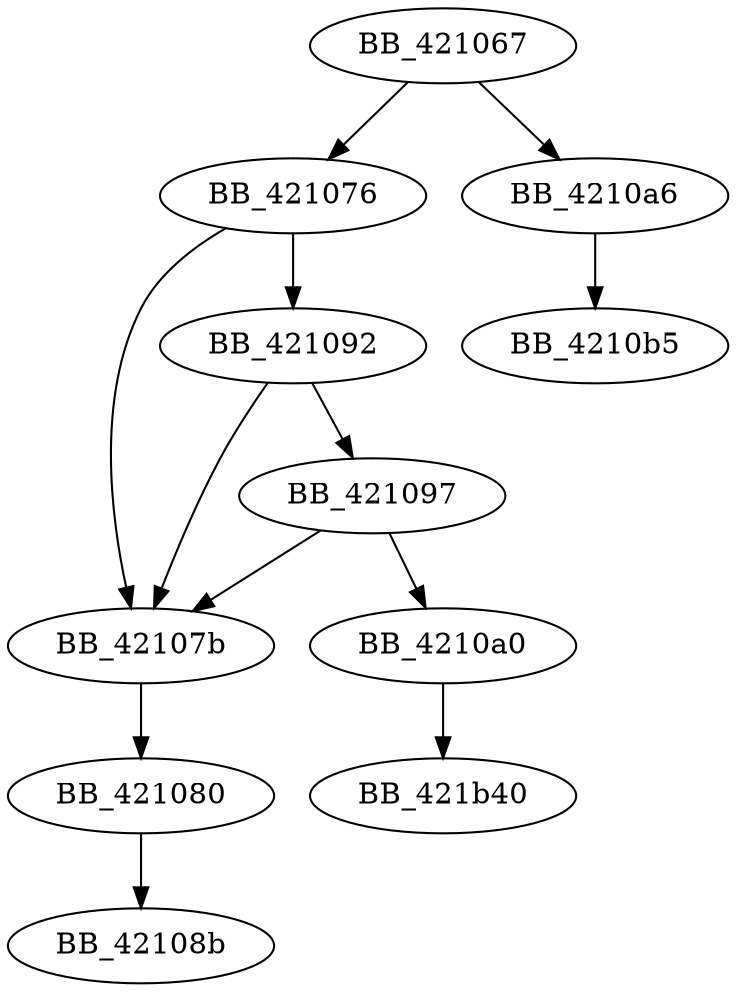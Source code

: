 DiGraph __strnicmp{
BB_421067->BB_421076
BB_421067->BB_4210a6
BB_421076->BB_42107b
BB_421076->BB_421092
BB_42107b->BB_421080
BB_421080->BB_42108b
BB_421092->BB_42107b
BB_421092->BB_421097
BB_421097->BB_42107b
BB_421097->BB_4210a0
BB_4210a0->BB_421b40
BB_4210a6->BB_4210b5
}
